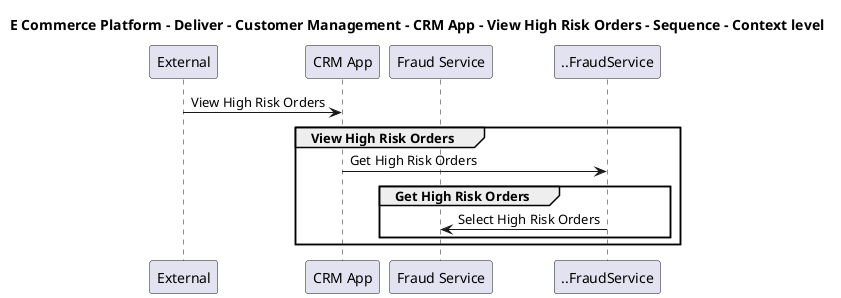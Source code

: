 @startuml

title E Commerce Platform - Deliver - Customer Management - CRM App - View High Risk Orders - Sequence - Context level

participant "External" as C4InterFlow.SoftwareSystems.ExternalSystem
participant "CRM App" as ECommercePlatform.Deliver.CustomerManagement.SoftwareSystems.CRMApp
participant "Fraud Service" as ECommercePlatform.Deliver.FraudManagement.SoftwareSystems.FraudService

C4InterFlow.SoftwareSystems.ExternalSystem -> ECommercePlatform.Deliver.CustomerManagement.SoftwareSystems.CRMApp : View High Risk Orders
group View High Risk Orders
ECommercePlatform.Deliver.CustomerManagement.SoftwareSystems.CRMApp -> ..FraudService : Get High Risk Orders
group Get High Risk Orders
..FraudService -> ECommercePlatform.Deliver.FraudManagement.SoftwareSystems.FraudService : Select High Risk Orders
end
end


@enduml
